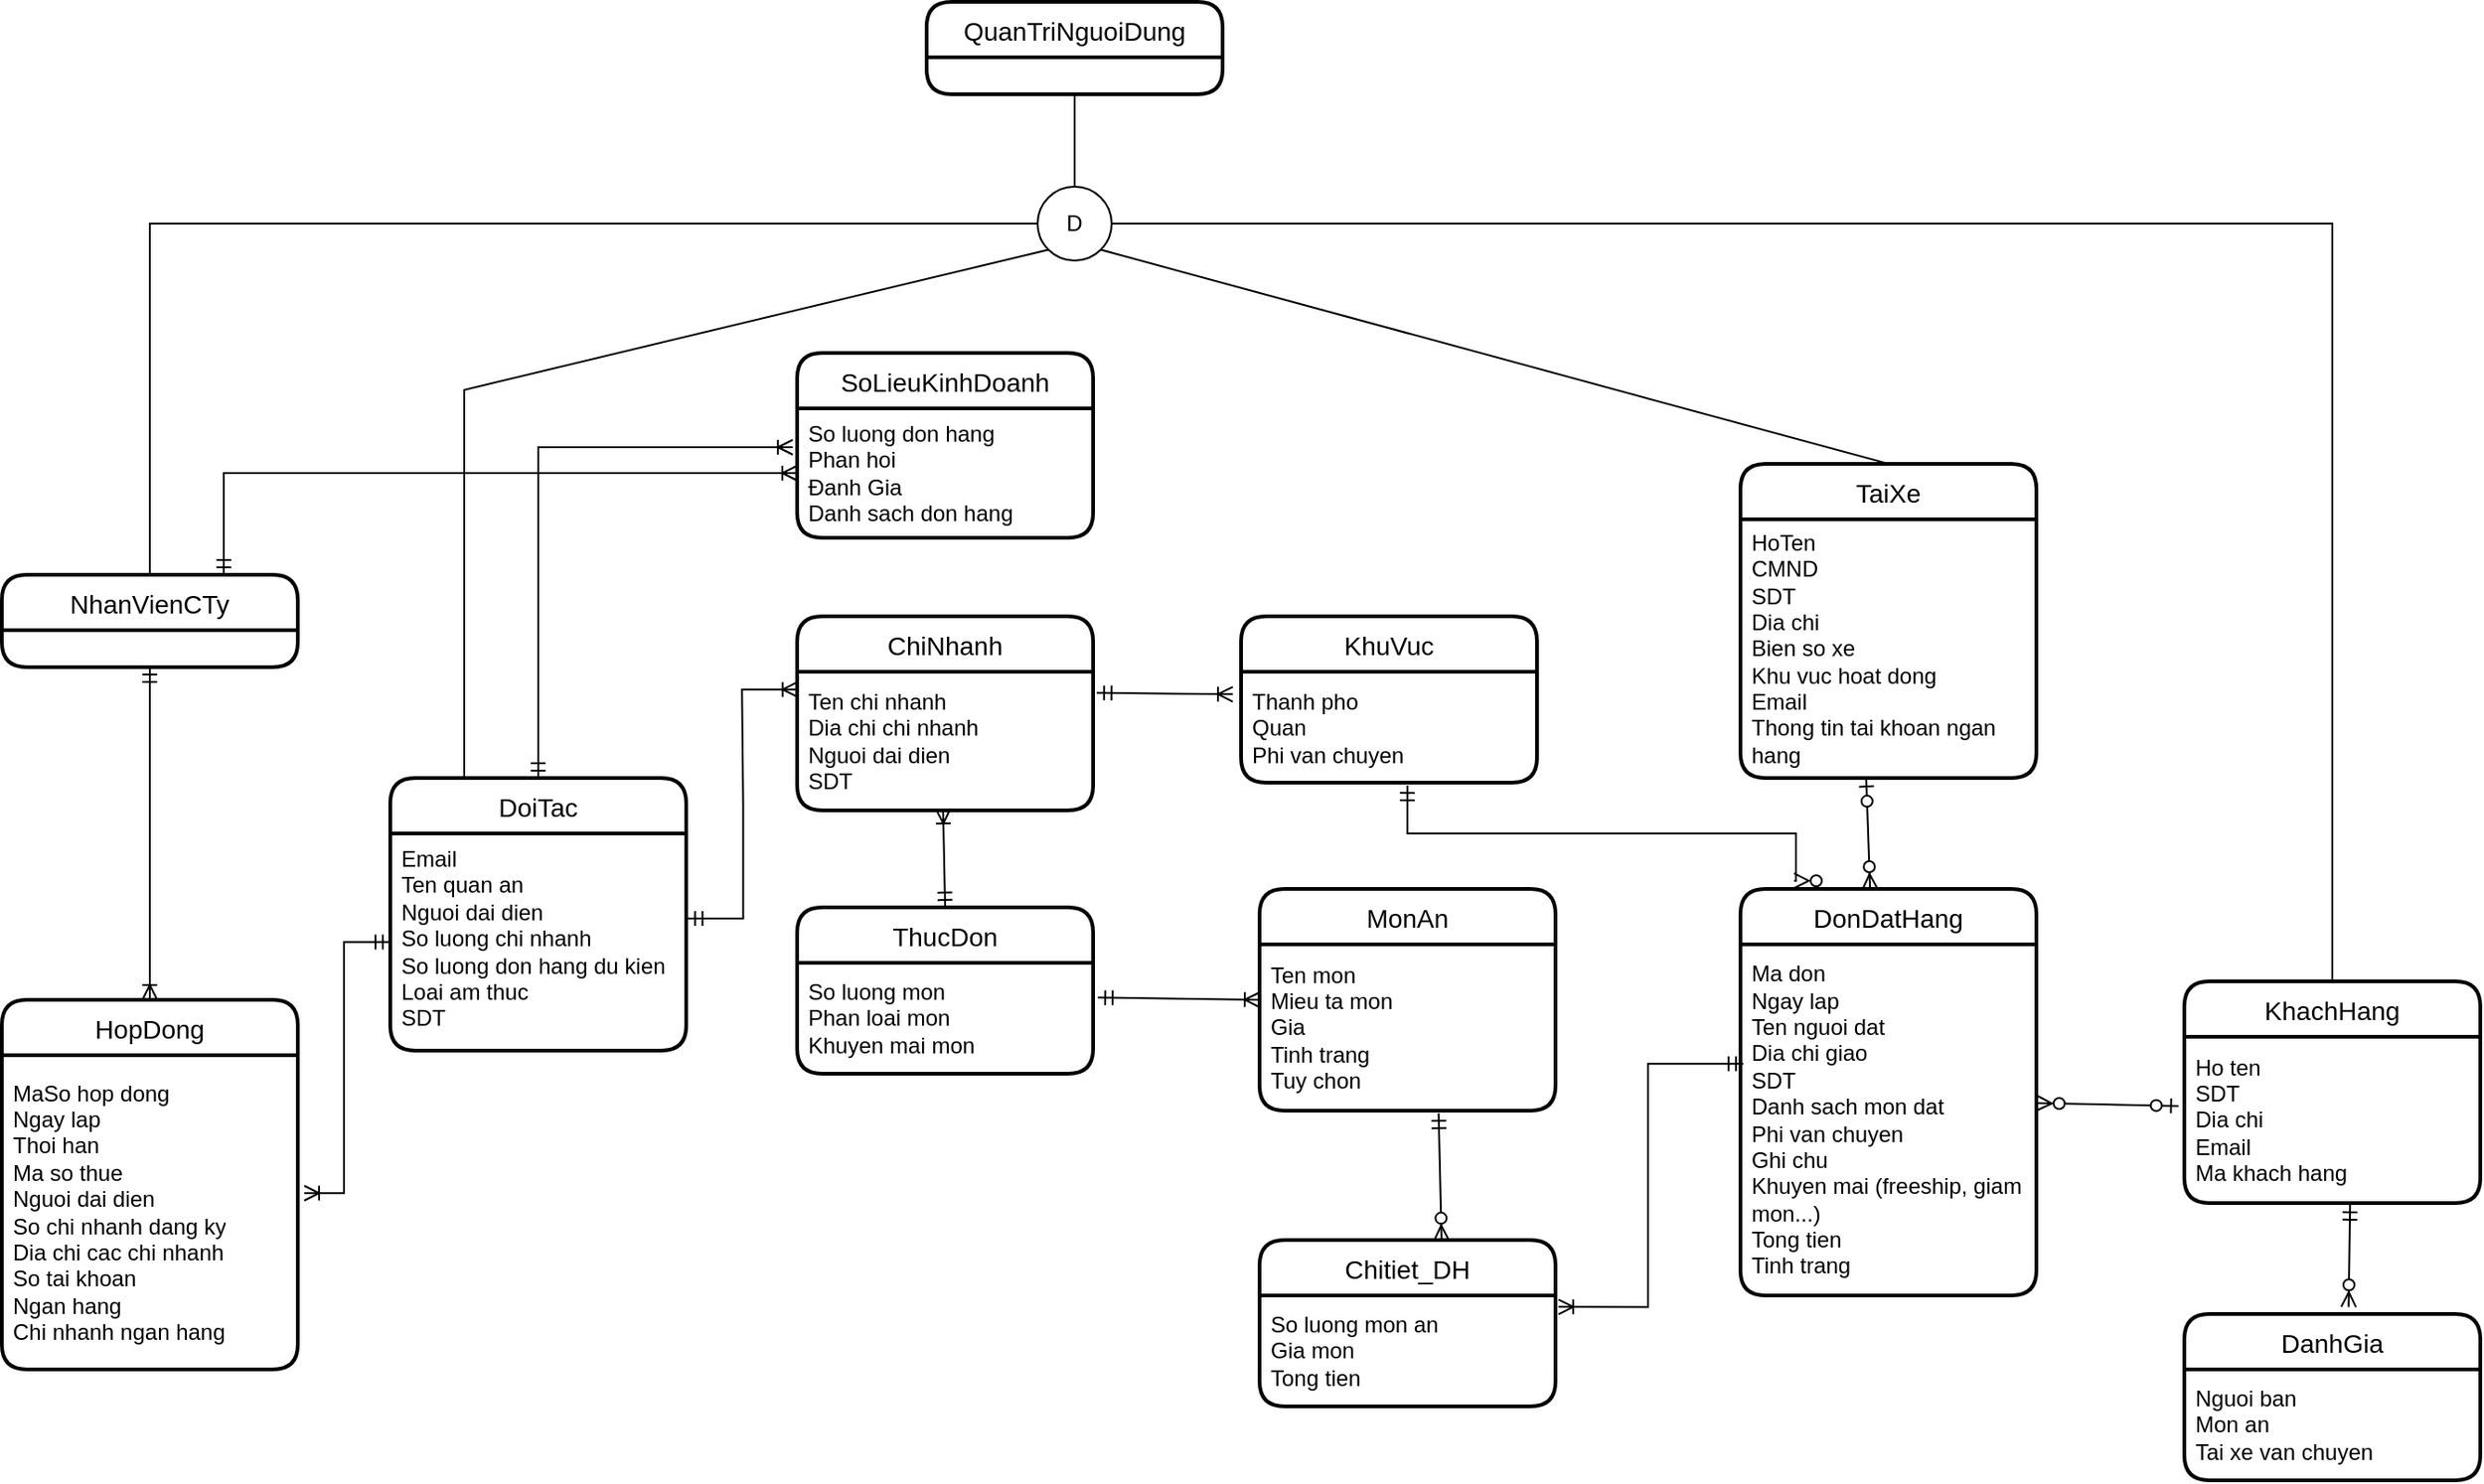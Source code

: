 <mxfile version="20.5.3" type="google"><diagram id="vraPh7ZLXL_NXrRG3TV_" name="Trang-1"><mxGraphModel grid="1" page="1" gridSize="10" guides="1" tooltips="1" connect="1" arrows="1" fold="1" pageScale="1" pageWidth="827" pageHeight="1169" math="0" shadow="0"><root><mxCell id="0"/><mxCell id="1" parent="0"/><mxCell id="z2Lr34Rlthk0EGzOodUS-1" value="DoiTac" style="swimlane;childLayout=stackLayout;horizontal=1;startSize=30;horizontalStack=0;rounded=1;fontSize=14;fontStyle=0;strokeWidth=2;resizeParent=0;resizeLast=1;shadow=0;dashed=0;align=center;" vertex="1" parent="1"><mxGeometry x="230" width="160" height="147.5" as="geometry"/></mxCell><mxCell id="z2Lr34Rlthk0EGzOodUS-2" value="Email&lt;br style=&quot;font-size: 12px;&quot;&gt;Ten quan an&lt;br style=&quot;font-size: 12px;&quot;&gt;Nguoi dai dien&lt;br&gt;So luong chi nhanh&lt;br&gt;So luong don hang du kien&amp;nbsp;&lt;br&gt;Loai am thuc&lt;br&gt;SDT" style="text;strokeColor=none;fillColor=none;align=left;verticalAlign=top;spacingLeft=4;spacingRight=4;overflow=hidden;points=[[0,0.5],[1,0.5]];portConstraint=eastwest;rotatable=0;whiteSpace=wrap;html=1;fontSize=12;" vertex="1" parent="z2Lr34Rlthk0EGzOodUS-1"><mxGeometry y="30" width="160" height="117.5" as="geometry"/></mxCell><mxCell id="z2Lr34Rlthk0EGzOodUS-3" value="ChiNhanh" style="swimlane;childLayout=stackLayout;horizontal=1;startSize=30;horizontalStack=0;rounded=1;fontSize=14;fontStyle=0;strokeWidth=2;resizeParent=0;resizeLast=1;shadow=0;dashed=0;align=center;" vertex="1" parent="1"><mxGeometry x="450" y="-87.5" width="160" height="105" as="geometry"/></mxCell><mxCell id="z2Lr34Rlthk0EGzOodUS-4" value="Ten chi nhanh&lt;br&gt;Dia chi chi nhanh&lt;br&gt;Nguoi dai dien&lt;br&gt;SDT" style="text;strokeColor=none;fillColor=none;align=left;verticalAlign=middle;spacingLeft=4;spacingRight=4;overflow=hidden;points=[[0,0.5],[1,0.5]];portConstraint=eastwest;rotatable=0;whiteSpace=wrap;html=1;fontSize=12;" vertex="1" parent="z2Lr34Rlthk0EGzOodUS-3"><mxGeometry y="30" width="160" height="75" as="geometry"/></mxCell><mxCell id="z2Lr34Rlthk0EGzOodUS-5" value="Tên chi nhánh&lt;br&gt;Địa chỉ chi nhánh&lt;br&gt;Người đại diẹn&lt;br&gt;SĐT" style="text;strokeColor=none;fillColor=none;align=left;verticalAlign=middle;spacingLeft=4;spacingRight=4;overflow=hidden;points=[[0,0.5],[1,0.5]];portConstraint=eastwest;rotatable=0;whiteSpace=wrap;html=1;fontSize=12;" vertex="1" parent="z2Lr34Rlthk0EGzOodUS-3"><mxGeometry y="105" width="160" as="geometry"/></mxCell><mxCell id="z2Lr34Rlthk0EGzOodUS-6" value="" style="edgeStyle=entityRelationEdgeStyle;fontSize=12;html=1;endArrow=ERoneToMany;startArrow=ERmandOne;rounded=0;exitX=1.005;exitY=0.391;exitDx=0;exitDy=0;exitPerimeter=0;entryX=0.001;entryY=0.128;entryDx=0;entryDy=0;entryPerimeter=0;" edge="1" parent="1" source="z2Lr34Rlthk0EGzOodUS-2" target="z2Lr34Rlthk0EGzOodUS-4"><mxGeometry width="100" height="100" relative="1" as="geometry"><mxPoint x="250" y="200" as="sourcePoint"/><mxPoint x="450" y="-45" as="targetPoint"/></mxGeometry></mxCell><mxCell id="z2Lr34Rlthk0EGzOodUS-7" value="KhachHang" style="swimlane;childLayout=stackLayout;horizontal=1;startSize=30;horizontalStack=0;rounded=1;fontSize=14;fontStyle=0;strokeWidth=2;resizeParent=0;resizeLast=1;shadow=0;dashed=0;align=center;" vertex="1" parent="1"><mxGeometry x="1200" y="110" width="160" height="120" as="geometry"/></mxCell><mxCell id="z2Lr34Rlthk0EGzOodUS-8" value="Ho ten&lt;br&gt;SDT&lt;br&gt;Dia chi&lt;br&gt;Email&lt;br&gt;Ma khach hang" style="text;strokeColor=none;fillColor=none;align=left;verticalAlign=middle;spacingLeft=4;spacingRight=4;overflow=hidden;points=[[0,0.5],[1,0.5]];portConstraint=eastwest;rotatable=0;whiteSpace=wrap;html=1;fontSize=12;" vertex="1" parent="z2Lr34Rlthk0EGzOodUS-7"><mxGeometry y="30" width="160" height="90" as="geometry"/></mxCell><mxCell id="z2Lr34Rlthk0EGzOodUS-9" value="HopDong" style="swimlane;childLayout=stackLayout;horizontal=1;startSize=30;horizontalStack=0;rounded=1;fontSize=14;fontStyle=0;strokeWidth=2;resizeParent=0;resizeLast=1;shadow=0;dashed=0;align=center;" vertex="1" parent="1"><mxGeometry x="20" y="120" width="160" height="200" as="geometry"/></mxCell><mxCell id="z2Lr34Rlthk0EGzOodUS-10" value="MaSo hop dong&lt;br&gt;Ngay lap&lt;br&gt;Thoi han&lt;br&gt;Ma so thue&lt;br&gt;Nguoi dai dien&lt;br&gt;So chi nhanh dang ky&lt;br&gt;Dia chi cac chi nhanh&lt;br&gt;So tai khoan&lt;br&gt;Ngan hang&lt;br&gt;Chi nhanh ngan hang" style="text;strokeColor=none;fillColor=none;align=left;verticalAlign=middle;spacingLeft=4;spacingRight=4;overflow=hidden;points=[[0,0.5],[1,0.5]];portConstraint=eastwest;rotatable=0;whiteSpace=wrap;html=1;fontSize=12;" vertex="1" parent="z2Lr34Rlthk0EGzOodUS-9"><mxGeometry y="30" width="160" height="170" as="geometry"/></mxCell><mxCell id="z2Lr34Rlthk0EGzOodUS-11" value="DonDatHang" style="swimlane;childLayout=stackLayout;horizontal=1;startSize=30;horizontalStack=0;rounded=1;fontSize=14;fontStyle=0;strokeWidth=2;resizeParent=0;resizeLast=1;shadow=0;dashed=0;align=center;" vertex="1" parent="1"><mxGeometry x="960" y="60" width="160" height="220" as="geometry"/></mxCell><mxCell id="z2Lr34Rlthk0EGzOodUS-12" value="Ma don&lt;br&gt;Ngay lap&lt;br&gt;Ten nguoi dat&lt;br&gt;Dia chi giao&lt;br&gt;SDT&lt;br&gt;Danh sach mon dat&lt;br&gt;Phi van chuyen&lt;br&gt;Ghi chu&lt;br&gt;Khuyen mai (freeship, giam mon...)&lt;br&gt;Tong tien&lt;br&gt;Tinh trang" style="text;strokeColor=none;fillColor=none;align=left;verticalAlign=middle;spacingLeft=4;spacingRight=4;overflow=hidden;points=[[0,0.5],[1,0.5]];portConstraint=eastwest;rotatable=0;whiteSpace=wrap;html=1;fontSize=12;" vertex="1" parent="z2Lr34Rlthk0EGzOodUS-11"><mxGeometry y="30" width="160" height="190" as="geometry"/></mxCell><mxCell id="z2Lr34Rlthk0EGzOodUS-13" value="ThucDon" style="swimlane;childLayout=stackLayout;horizontal=1;startSize=30;horizontalStack=0;rounded=1;fontSize=14;fontStyle=0;strokeWidth=2;resizeParent=0;resizeLast=1;shadow=0;dashed=0;align=center;" vertex="1" parent="1"><mxGeometry x="450" y="70" width="160" height="90" as="geometry"/></mxCell><mxCell id="z2Lr34Rlthk0EGzOodUS-14" value="So luong mon&lt;br&gt;Phan loai mon&lt;br&gt;Khuyen mai mon" style="text;strokeColor=none;fillColor=none;align=left;verticalAlign=middle;spacingLeft=4;spacingRight=4;overflow=hidden;points=[[0,0.5],[1,0.5]];portConstraint=eastwest;rotatable=0;whiteSpace=wrap;html=1;fontSize=12;" vertex="1" parent="z2Lr34Rlthk0EGzOodUS-13"><mxGeometry y="30" width="160" height="60" as="geometry"/></mxCell><mxCell id="z2Lr34Rlthk0EGzOodUS-15" value="" style="fontSize=12;html=1;endArrow=ERoneToMany;startArrow=ERmandOne;rounded=0;entryX=1.022;entryY=0.439;entryDx=0;entryDy=0;entryPerimeter=0;exitX=0;exitY=0.5;exitDx=0;exitDy=0;edgeStyle=orthogonalEdgeStyle;" edge="1" parent="1" source="z2Lr34Rlthk0EGzOodUS-2" target="z2Lr34Rlthk0EGzOodUS-10"><mxGeometry width="100" height="100" relative="1" as="geometry"><mxPoint x="60" y="270" as="sourcePoint"/><mxPoint x="680" y="190" as="targetPoint"/><Array as="points"><mxPoint x="205" y="89"/><mxPoint x="205" y="225"/></Array></mxGeometry></mxCell><mxCell id="z2Lr34Rlthk0EGzOodUS-16" value="MonAn" style="swimlane;childLayout=stackLayout;horizontal=1;startSize=30;horizontalStack=0;rounded=1;fontSize=14;fontStyle=0;strokeWidth=2;resizeParent=0;resizeLast=1;shadow=0;dashed=0;align=center;" vertex="1" parent="1"><mxGeometry x="700" y="60" width="160" height="120" as="geometry"/></mxCell><mxCell id="z2Lr34Rlthk0EGzOodUS-17" value="Ten mon&lt;br&gt;Mieu ta mon&lt;br&gt;Gia&lt;br&gt;Tinh trang&amp;nbsp;&lt;br&gt;Tuy chon" style="text;strokeColor=none;fillColor=none;align=left;verticalAlign=middle;spacingLeft=4;spacingRight=4;overflow=hidden;points=[[0,0.5],[1,0.5]];portConstraint=eastwest;rotatable=0;whiteSpace=wrap;html=1;fontSize=12;" vertex="1" parent="z2Lr34Rlthk0EGzOodUS-16"><mxGeometry y="30" width="160" height="90" as="geometry"/></mxCell><mxCell id="z2Lr34Rlthk0EGzOodUS-18" value="TaiXe" style="swimlane;childLayout=stackLayout;horizontal=1;startSize=30;horizontalStack=0;rounded=1;fontSize=14;fontStyle=0;strokeWidth=2;resizeParent=0;resizeLast=1;shadow=0;dashed=0;align=center;" vertex="1" parent="1"><mxGeometry x="960" y="-170" width="160" height="170" as="geometry"/></mxCell><mxCell id="z2Lr34Rlthk0EGzOodUS-19" value="HoTen&lt;br&gt;CMND&lt;br&gt;SDT&lt;br&gt;Dia chi&lt;br&gt;Bien so xe&lt;br&gt;Khu vuc hoat dong&lt;br&gt;Email&lt;br&gt;Thong tin tai khoan ngan hang" style="text;strokeColor=none;fillColor=none;align=left;verticalAlign=middle;spacingLeft=4;spacingRight=4;overflow=hidden;points=[[0,0.5],[1,0.5]];portConstraint=eastwest;rotatable=0;whiteSpace=wrap;html=1;fontSize=12;" vertex="1" parent="z2Lr34Rlthk0EGzOodUS-18"><mxGeometry y="30" width="160" height="140" as="geometry"/></mxCell><mxCell id="z2Lr34Rlthk0EGzOodUS-20" value="Chitiet_DH" style="swimlane;childLayout=stackLayout;horizontal=1;startSize=30;horizontalStack=0;rounded=1;fontSize=14;fontStyle=0;strokeWidth=2;resizeParent=0;resizeLast=1;shadow=0;dashed=0;align=center;" vertex="1" parent="1"><mxGeometry x="700" y="250" width="160" height="90" as="geometry"/></mxCell><mxCell id="z2Lr34Rlthk0EGzOodUS-21" value="So luong mon an&lt;br&gt;Gia mon&lt;br&gt;Tong tien" style="text;strokeColor=none;fillColor=none;align=left;verticalAlign=middle;spacingLeft=4;spacingRight=4;overflow=hidden;points=[[0,0.5],[1,0.5]];portConstraint=eastwest;rotatable=0;whiteSpace=wrap;html=1;fontSize=12;" vertex="1" parent="z2Lr34Rlthk0EGzOodUS-20"><mxGeometry y="30" width="160" height="60" as="geometry"/></mxCell><mxCell id="z2Lr34Rlthk0EGzOodUS-22" value="SoLieuKinhDoanh" style="swimlane;childLayout=stackLayout;horizontal=1;startSize=30;horizontalStack=0;rounded=1;fontSize=14;fontStyle=0;strokeWidth=2;resizeParent=0;resizeLast=1;shadow=0;dashed=0;align=center;" vertex="1" parent="1"><mxGeometry x="450" y="-230" width="160" height="100" as="geometry"/></mxCell><mxCell id="z2Lr34Rlthk0EGzOodUS-23" value="So luong don hang&lt;br&gt;Phan hoi&lt;br&gt;Đanh Gia&lt;br&gt;Danh sach don hang&amp;nbsp;" style="text;strokeColor=none;fillColor=none;align=left;verticalAlign=middle;spacingLeft=4;spacingRight=4;overflow=hidden;points=[[0,0.5],[1,0.5]];portConstraint=eastwest;rotatable=0;whiteSpace=wrap;html=1;fontSize=12;" vertex="1" parent="z2Lr34Rlthk0EGzOodUS-22"><mxGeometry y="30" width="160" height="70" as="geometry"/></mxCell><mxCell id="z2Lr34Rlthk0EGzOodUS-24" value="KhuVuc" style="swimlane;childLayout=stackLayout;horizontal=1;startSize=30;horizontalStack=0;rounded=1;fontSize=14;fontStyle=0;strokeWidth=2;resizeParent=0;resizeLast=1;shadow=0;dashed=0;align=center;" vertex="1" parent="1"><mxGeometry x="690" y="-87.5" width="160" height="90" as="geometry"/></mxCell><mxCell id="z2Lr34Rlthk0EGzOodUS-25" value="Thanh pho&lt;br&gt;Quan&lt;br&gt;Phi van chuyen" style="text;strokeColor=none;fillColor=none;align=left;verticalAlign=middle;spacingLeft=4;spacingRight=4;overflow=hidden;points=[[0,0.5],[1,0.5]];portConstraint=eastwest;rotatable=0;whiteSpace=wrap;html=1;fontSize=12;" vertex="1" parent="z2Lr34Rlthk0EGzOodUS-24"><mxGeometry y="30" width="160" height="60" as="geometry"/></mxCell><mxCell id="z2Lr34Rlthk0EGzOodUS-26" value="DanhGia" style="swimlane;childLayout=stackLayout;horizontal=1;startSize=30;horizontalStack=0;rounded=1;fontSize=14;fontStyle=0;strokeWidth=2;resizeParent=0;resizeLast=1;shadow=0;dashed=0;align=center;" vertex="1" parent="1"><mxGeometry x="1200" y="290" width="160" height="90" as="geometry"/></mxCell><mxCell id="z2Lr34Rlthk0EGzOodUS-27" value="Nguoi ban&lt;br&gt;Mon an&lt;br&gt;Tai xe van chuyen" style="text;strokeColor=none;fillColor=none;align=left;verticalAlign=middle;spacingLeft=4;spacingRight=4;overflow=hidden;points=[[0,0.5],[1,0.5]];portConstraint=eastwest;rotatable=0;whiteSpace=wrap;html=1;fontSize=12;" vertex="1" parent="z2Lr34Rlthk0EGzOodUS-26"><mxGeometry y="30" width="160" height="60" as="geometry"/></mxCell><mxCell id="z2Lr34Rlthk0EGzOodUS-28" value="QuanTriNguoiDung" style="swimlane;childLayout=stackLayout;horizontal=1;startSize=30;horizontalStack=0;rounded=1;fontSize=14;fontStyle=0;strokeWidth=2;resizeParent=0;resizeLast=1;shadow=0;dashed=0;align=center;" vertex="1" parent="1"><mxGeometry x="520" y="-420" width="160" height="50" as="geometry"/></mxCell><mxCell id="z2Lr34Rlthk0EGzOodUS-29" value="NhanVienCTy" style="swimlane;childLayout=stackLayout;horizontal=1;startSize=30;horizontalStack=0;rounded=1;fontSize=14;fontStyle=0;strokeWidth=2;resizeParent=0;resizeLast=1;shadow=0;dashed=0;align=center;" vertex="1" parent="1"><mxGeometry x="20" y="-110" width="160" height="50" as="geometry"/></mxCell><mxCell id="z2Lr34Rlthk0EGzOodUS-30" value="" style="fontSize=12;html=1;endArrow=ERoneToMany;startArrow=ERmandOne;rounded=0;entryX=0;entryY=0.5;entryDx=0;entryDy=0;exitX=1.016;exitY=0.313;exitDx=0;exitDy=0;exitPerimeter=0;" edge="1" parent="1" source="z2Lr34Rlthk0EGzOodUS-14" target="z2Lr34Rlthk0EGzOodUS-16"><mxGeometry width="100" height="100" relative="1" as="geometry"><mxPoint x="480" y="240" as="sourcePoint"/><mxPoint x="580" y="140" as="targetPoint"/></mxGeometry></mxCell><mxCell id="z2Lr34Rlthk0EGzOodUS-31" value="" style="fontSize=12;html=1;endArrow=ERoneToMany;startArrow=ERmandOne;rounded=0;exitX=1.012;exitY=0.152;exitDx=0;exitDy=0;exitPerimeter=0;entryX=-0.028;entryY=0.203;entryDx=0;entryDy=0;entryPerimeter=0;" edge="1" parent="1" source="z2Lr34Rlthk0EGzOodUS-4" target="z2Lr34Rlthk0EGzOodUS-25"><mxGeometry width="100" height="100" relative="1" as="geometry"><mxPoint x="640" y="200" as="sourcePoint"/><mxPoint x="680" y="-39" as="targetPoint"/></mxGeometry></mxCell><mxCell id="z2Lr34Rlthk0EGzOodUS-32" value="" style="fontSize=12;html=1;endArrow=ERoneToMany;startArrow=ERmandOne;rounded=0;exitX=0.5;exitY=0;exitDx=0;exitDy=0;entryX=0.493;entryY=0.988;entryDx=0;entryDy=0;entryPerimeter=0;" edge="1" parent="1" source="z2Lr34Rlthk0EGzOodUS-13" target="z2Lr34Rlthk0EGzOodUS-4"><mxGeometry width="100" height="100" relative="1" as="geometry"><mxPoint x="460" y="100" as="sourcePoint"/><mxPoint x="530" y="30" as="targetPoint"/></mxGeometry></mxCell><mxCell id="z2Lr34Rlthk0EGzOodUS-33" value="" style="fontSize=12;html=1;endArrow=ERzeroToMany;startArrow=ERmandOne;rounded=0;exitX=0.605;exitY=1.016;exitDx=0;exitDy=0;exitPerimeter=0;entryX=0.615;entryY=0.002;entryDx=0;entryDy=0;entryPerimeter=0;" edge="1" parent="1" source="z2Lr34Rlthk0EGzOodUS-17" target="z2Lr34Rlthk0EGzOodUS-20"><mxGeometry width="100" height="100" relative="1" as="geometry"><mxPoint x="830" y="200" as="sourcePoint"/><mxPoint x="930" y="100" as="targetPoint"/></mxGeometry></mxCell><mxCell id="z2Lr34Rlthk0EGzOodUS-34" value="" style="fontSize=12;html=1;endArrow=ERoneToMany;startArrow=ERmandOne;rounded=0;entryX=1.01;entryY=0.103;entryDx=0;entryDy=0;entryPerimeter=0;exitX=0.01;exitY=0.34;exitDx=0;exitDy=0;exitPerimeter=0;edgeStyle=orthogonalEdgeStyle;" edge="1" parent="1" source="z2Lr34Rlthk0EGzOodUS-12" target="z2Lr34Rlthk0EGzOodUS-21"><mxGeometry width="100" height="100" relative="1" as="geometry"><mxPoint x="910" y="200" as="sourcePoint"/><mxPoint x="1010" y="100" as="targetPoint"/></mxGeometry></mxCell><mxCell id="z2Lr34Rlthk0EGzOodUS-35" value="" style="fontSize=12;html=1;endArrow=ERzeroToMany;startArrow=ERzeroToOne;rounded=0;exitX=-0.02;exitY=0.416;exitDx=0;exitDy=0;exitPerimeter=0;entryX=1.002;entryY=0.452;entryDx=0;entryDy=0;entryPerimeter=0;" edge="1" parent="1" source="z2Lr34Rlthk0EGzOodUS-8" target="z2Lr34Rlthk0EGzOodUS-12"><mxGeometry width="100" height="100" relative="1" as="geometry"><mxPoint x="1070" y="200" as="sourcePoint"/><mxPoint x="1170" y="100" as="targetPoint"/></mxGeometry></mxCell><mxCell id="z2Lr34Rlthk0EGzOodUS-36" value="" style="fontSize=12;html=1;endArrow=ERzeroToMany;startArrow=ERmandOne;rounded=0;entryX=0.555;entryY=-0.042;entryDx=0;entryDy=0;entryPerimeter=0;exitX=0.56;exitY=1.011;exitDx=0;exitDy=0;exitPerimeter=0;" edge="1" parent="1" source="z2Lr34Rlthk0EGzOodUS-8" target="z2Lr34Rlthk0EGzOodUS-26"><mxGeometry width="100" height="100" relative="1" as="geometry"><mxPoint x="1290" y="230" as="sourcePoint"/><mxPoint x="1290" y="320" as="targetPoint"/></mxGeometry></mxCell><mxCell id="z2Lr34Rlthk0EGzOodUS-37" value="" style="fontSize=12;html=1;endArrow=ERzeroToMany;startArrow=ERzeroToOne;rounded=0;entryX=0.438;entryY=0;entryDx=0;entryDy=0;entryPerimeter=0;exitX=0.425;exitY=1.004;exitDx=0;exitDy=0;exitPerimeter=0;" edge="1" parent="1" source="z2Lr34Rlthk0EGzOodUS-19" target="z2Lr34Rlthk0EGzOodUS-11"><mxGeometry width="100" height="100" relative="1" as="geometry"><mxPoint x="1040" as="sourcePoint"/><mxPoint x="1040" y="60" as="targetPoint"/></mxGeometry></mxCell><mxCell id="z2Lr34Rlthk0EGzOodUS-38" value="" style="fontSize=12;html=1;endArrow=ERoneToMany;startArrow=ERmandOne;rounded=0;entryX=-0.015;entryY=0.3;entryDx=0;entryDy=0;entryPerimeter=0;exitX=0.5;exitY=0;exitDx=0;exitDy=0;edgeStyle=orthogonalEdgeStyle;" edge="1" parent="1" source="z2Lr34Rlthk0EGzOodUS-1" target="z2Lr34Rlthk0EGzOodUS-23"><mxGeometry width="100" height="100" relative="1" as="geometry"><mxPoint x="321" y="150" as="sourcePoint"/><mxPoint x="610" y="50" as="targetPoint"/></mxGeometry></mxCell><mxCell id="z2Lr34Rlthk0EGzOodUS-39" value="" style="fontSize=12;html=1;endArrow=ERzeroToMany;startArrow=ERmandOne;rounded=0;exitX=0.562;exitY=1.026;exitDx=0;exitDy=0;exitPerimeter=0;edgeStyle=orthogonalEdgeStyle;entryX=0.181;entryY=-0.02;entryDx=0;entryDy=0;entryPerimeter=0;" edge="1" parent="1" source="z2Lr34Rlthk0EGzOodUS-25" target="z2Lr34Rlthk0EGzOodUS-11"><mxGeometry width="100" height="100" relative="1" as="geometry"><mxPoint x="510" y="150" as="sourcePoint"/><mxPoint x="990" y="50" as="targetPoint"/><Array as="points"><mxPoint x="780" y="30"/><mxPoint x="990" y="30"/><mxPoint x="990" y="56"/></Array></mxGeometry></mxCell><mxCell id="z2Lr34Rlthk0EGzOodUS-40" value="" style="fontSize=12;html=1;endArrow=ERoneToMany;startArrow=ERmandOne;rounded=0;entryX=0.5;entryY=0;entryDx=0;entryDy=0;exitX=0.5;exitY=1;exitDx=0;exitDy=0;" edge="1" parent="1" source="z2Lr34Rlthk0EGzOodUS-29" target="z2Lr34Rlthk0EGzOodUS-9"><mxGeometry width="100" height="100" relative="1" as="geometry"><mxPoint x="710" y="30" as="sourcePoint"/><mxPoint x="180" y="-90" as="targetPoint"/></mxGeometry></mxCell><mxCell id="z2Lr34Rlthk0EGzOodUS-41" value="" style="fontSize=12;html=1;endArrow=ERoneToMany;startArrow=ERmandOne;rounded=0;exitX=0.75;exitY=0;exitDx=0;exitDy=0;entryX=0;entryY=0.5;entryDx=0;entryDy=0;edgeStyle=orthogonalEdgeStyle;" edge="1" parent="1" source="z2Lr34Rlthk0EGzOodUS-29" target="z2Lr34Rlthk0EGzOodUS-23"><mxGeometry width="100" height="100" relative="1" as="geometry"><mxPoint x="620" y="30" as="sourcePoint"/><mxPoint x="720" y="-70" as="targetPoint"/></mxGeometry></mxCell><mxCell id="z2Lr34Rlthk0EGzOodUS-42" value="D" style="ellipse;whiteSpace=wrap;html=1;aspect=fixed;" vertex="1" parent="1"><mxGeometry x="580" y="-320" width="40" height="40" as="geometry"/></mxCell><mxCell id="z2Lr34Rlthk0EGzOodUS-43" value="" style="endArrow=none;html=1;rounded=0;entryX=0;entryY=0.5;entryDx=0;entryDy=0;exitX=0.5;exitY=0;exitDx=0;exitDy=0;" edge="1" parent="1" source="z2Lr34Rlthk0EGzOodUS-29" target="z2Lr34Rlthk0EGzOodUS-42"><mxGeometry width="50" height="50" relative="1" as="geometry"><mxPoint x="640" y="-120" as="sourcePoint"/><mxPoint x="690" y="-170" as="targetPoint"/><Array as="points"><mxPoint x="100" y="-300"/></Array></mxGeometry></mxCell><mxCell id="z2Lr34Rlthk0EGzOodUS-44" value="" style="endArrow=none;html=1;rounded=0;entryX=0.25;entryY=0;entryDx=0;entryDy=0;exitX=0;exitY=1;exitDx=0;exitDy=0;" edge="1" parent="1" source="z2Lr34Rlthk0EGzOodUS-42" target="z2Lr34Rlthk0EGzOodUS-1"><mxGeometry width="50" height="50" relative="1" as="geometry"><mxPoint x="270" y="-280" as="sourcePoint"/><mxPoint x="690" y="-170" as="targetPoint"/><Array as="points"><mxPoint x="270" y="-210"/></Array></mxGeometry></mxCell><mxCell id="z2Lr34Rlthk0EGzOodUS-45" value="" style="endArrow=none;html=1;rounded=0;entryX=1;entryY=1;entryDx=0;entryDy=0;exitX=0.5;exitY=0;exitDx=0;exitDy=0;" edge="1" parent="1" source="z2Lr34Rlthk0EGzOodUS-18" target="z2Lr34Rlthk0EGzOodUS-42"><mxGeometry width="50" height="50" relative="1" as="geometry"><mxPoint x="640" y="-120" as="sourcePoint"/><mxPoint x="690" y="-170" as="targetPoint"/><Array as="points"/></mxGeometry></mxCell><mxCell id="z2Lr34Rlthk0EGzOodUS-46" value="" style="endArrow=none;html=1;rounded=0;entryX=0.5;entryY=0;entryDx=0;entryDy=0;exitX=1;exitY=0.5;exitDx=0;exitDy=0;" edge="1" parent="1" source="z2Lr34Rlthk0EGzOodUS-42" target="z2Lr34Rlthk0EGzOodUS-7"><mxGeometry width="50" height="50" relative="1" as="geometry"><mxPoint x="340" y="-286" as="sourcePoint"/><mxPoint x="690" y="-170" as="targetPoint"/><Array as="points"><mxPoint x="1280" y="-300"/></Array></mxGeometry></mxCell><mxCell id="z2Lr34Rlthk0EGzOodUS-47" value="" style="endArrow=none;html=1;rounded=0;entryX=0.5;entryY=1;entryDx=0;entryDy=0;exitX=0.5;exitY=0;exitDx=0;exitDy=0;" edge="1" parent="1" source="z2Lr34Rlthk0EGzOodUS-42" target="z2Lr34Rlthk0EGzOodUS-28"><mxGeometry width="50" height="50" relative="1" as="geometry"><mxPoint x="640" y="-120" as="sourcePoint"/><mxPoint x="690" y="-170" as="targetPoint"/></mxGeometry></mxCell></root></mxGraphModel></diagram></mxfile>